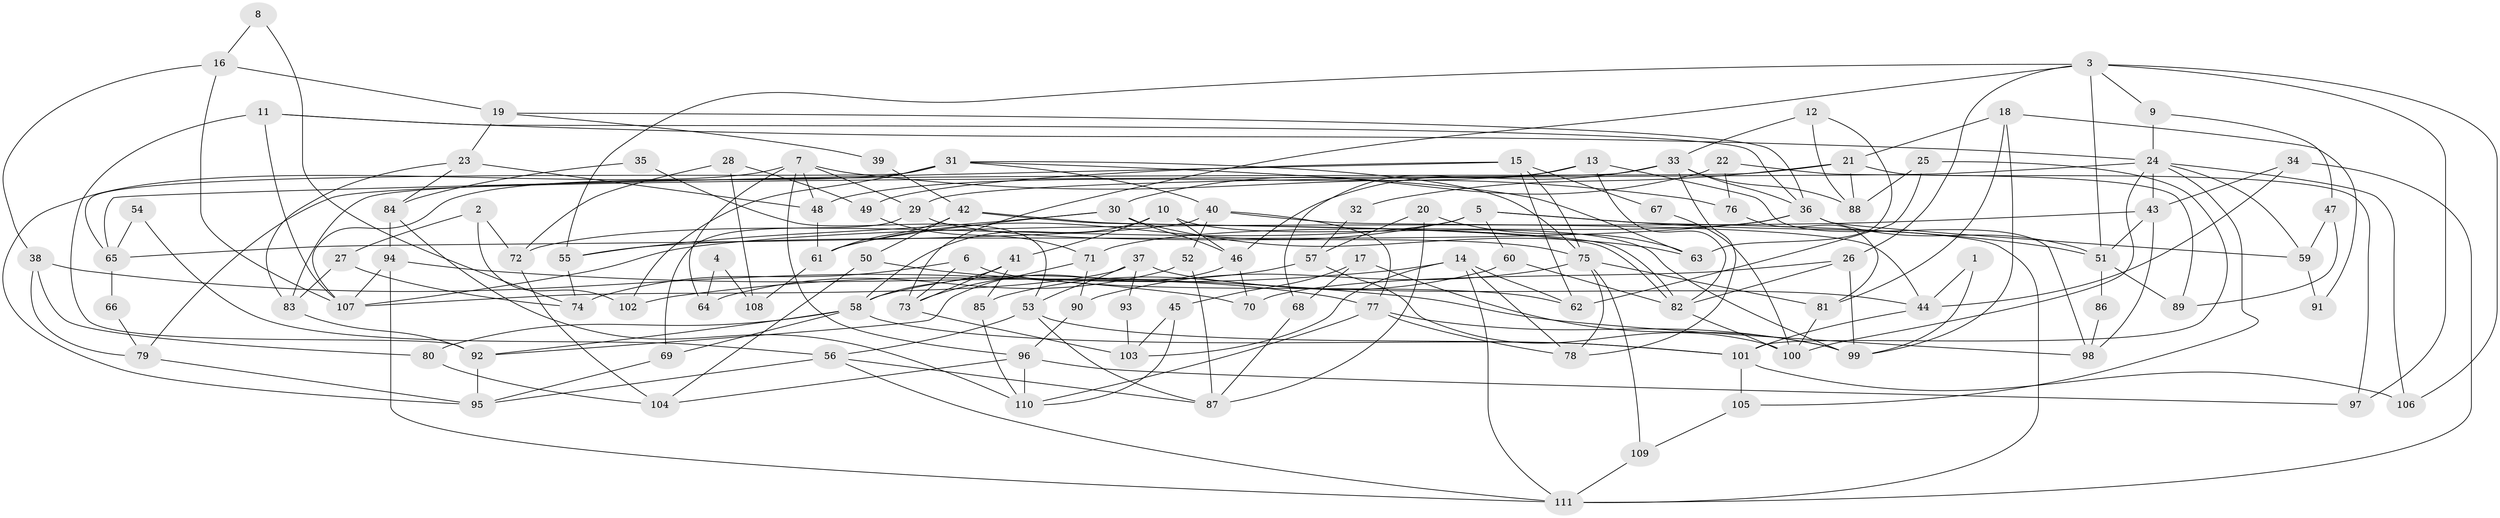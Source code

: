 // Generated by graph-tools (version 1.1) at 2025/14/03/09/25 04:14:51]
// undirected, 111 vertices, 222 edges
graph export_dot {
graph [start="1"]
  node [color=gray90,style=filled];
  1;
  2;
  3;
  4;
  5;
  6;
  7;
  8;
  9;
  10;
  11;
  12;
  13;
  14;
  15;
  16;
  17;
  18;
  19;
  20;
  21;
  22;
  23;
  24;
  25;
  26;
  27;
  28;
  29;
  30;
  31;
  32;
  33;
  34;
  35;
  36;
  37;
  38;
  39;
  40;
  41;
  42;
  43;
  44;
  45;
  46;
  47;
  48;
  49;
  50;
  51;
  52;
  53;
  54;
  55;
  56;
  57;
  58;
  59;
  60;
  61;
  62;
  63;
  64;
  65;
  66;
  67;
  68;
  69;
  70;
  71;
  72;
  73;
  74;
  75;
  76;
  77;
  78;
  79;
  80;
  81;
  82;
  83;
  84;
  85;
  86;
  87;
  88;
  89;
  90;
  91;
  92;
  93;
  94;
  95;
  96;
  97;
  98;
  99;
  100;
  101;
  102;
  103;
  104;
  105;
  106;
  107;
  108;
  109;
  110;
  111;
  1 -- 44;
  1 -- 99;
  2 -- 72;
  2 -- 27;
  2 -- 102;
  3 -- 26;
  3 -- 51;
  3 -- 9;
  3 -- 55;
  3 -- 73;
  3 -- 97;
  3 -- 106;
  4 -- 64;
  4 -- 108;
  5 -- 111;
  5 -- 60;
  5 -- 51;
  5 -- 61;
  5 -- 72;
  6 -- 62;
  6 -- 73;
  6 -- 74;
  7 -- 76;
  7 -- 48;
  7 -- 29;
  7 -- 64;
  7 -- 95;
  7 -- 96;
  8 -- 16;
  8 -- 74;
  9 -- 24;
  9 -- 47;
  10 -- 58;
  10 -- 46;
  10 -- 41;
  10 -- 99;
  11 -- 92;
  11 -- 36;
  11 -- 24;
  11 -- 107;
  12 -- 63;
  12 -- 33;
  12 -- 88;
  13 -- 48;
  13 -- 98;
  13 -- 68;
  13 -- 82;
  14 -- 78;
  14 -- 102;
  14 -- 62;
  14 -- 103;
  14 -- 111;
  15 -- 62;
  15 -- 65;
  15 -- 49;
  15 -- 67;
  15 -- 75;
  16 -- 107;
  16 -- 19;
  16 -- 38;
  17 -- 99;
  17 -- 45;
  17 -- 68;
  18 -- 99;
  18 -- 81;
  18 -- 21;
  18 -- 91;
  19 -- 36;
  19 -- 23;
  19 -- 39;
  20 -- 63;
  20 -- 87;
  20 -- 57;
  21 -- 97;
  21 -- 32;
  21 -- 83;
  21 -- 88;
  22 -- 30;
  22 -- 89;
  22 -- 76;
  23 -- 84;
  23 -- 83;
  23 -- 48;
  24 -- 29;
  24 -- 43;
  24 -- 59;
  24 -- 100;
  24 -- 105;
  24 -- 106;
  25 -- 101;
  25 -- 88;
  25 -- 62;
  26 -- 82;
  26 -- 99;
  26 -- 70;
  27 -- 83;
  27 -- 74;
  28 -- 72;
  28 -- 49;
  28 -- 108;
  29 -- 75;
  29 -- 69;
  30 -- 55;
  30 -- 46;
  30 -- 61;
  30 -- 63;
  31 -- 75;
  31 -- 107;
  31 -- 40;
  31 -- 63;
  31 -- 65;
  31 -- 102;
  32 -- 57;
  33 -- 88;
  33 -- 79;
  33 -- 36;
  33 -- 46;
  33 -- 78;
  34 -- 43;
  34 -- 111;
  34 -- 44;
  35 -- 84;
  35 -- 53;
  36 -- 51;
  36 -- 55;
  36 -- 59;
  36 -- 71;
  37 -- 44;
  37 -- 53;
  37 -- 93;
  37 -- 107;
  38 -- 70;
  38 -- 79;
  38 -- 80;
  39 -- 42;
  40 -- 44;
  40 -- 52;
  40 -- 65;
  40 -- 77;
  41 -- 58;
  41 -- 73;
  41 -- 85;
  42 -- 61;
  42 -- 82;
  42 -- 82;
  42 -- 50;
  43 -- 107;
  43 -- 51;
  43 -- 98;
  44 -- 101;
  45 -- 103;
  45 -- 110;
  46 -- 92;
  46 -- 70;
  47 -- 59;
  47 -- 89;
  48 -- 61;
  49 -- 71;
  50 -- 77;
  50 -- 104;
  51 -- 86;
  51 -- 89;
  52 -- 87;
  52 -- 64;
  53 -- 56;
  53 -- 101;
  53 -- 87;
  54 -- 56;
  54 -- 65;
  55 -- 74;
  56 -- 95;
  56 -- 87;
  56 -- 111;
  57 -- 100;
  57 -- 58;
  58 -- 101;
  58 -- 69;
  58 -- 80;
  58 -- 92;
  59 -- 91;
  60 -- 82;
  60 -- 85;
  61 -- 108;
  65 -- 66;
  66 -- 79;
  67 -- 100;
  68 -- 87;
  69 -- 95;
  71 -- 73;
  71 -- 90;
  72 -- 104;
  73 -- 103;
  75 -- 90;
  75 -- 78;
  75 -- 81;
  75 -- 109;
  76 -- 81;
  77 -- 78;
  77 -- 99;
  77 -- 110;
  79 -- 95;
  80 -- 104;
  81 -- 100;
  82 -- 100;
  83 -- 92;
  84 -- 94;
  84 -- 110;
  85 -- 110;
  86 -- 98;
  90 -- 96;
  92 -- 95;
  93 -- 103;
  94 -- 107;
  94 -- 111;
  94 -- 98;
  96 -- 104;
  96 -- 97;
  96 -- 110;
  101 -- 106;
  101 -- 105;
  105 -- 109;
  109 -- 111;
}
